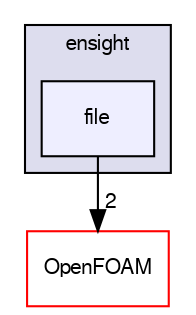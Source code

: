 digraph "src/conversion/ensight/file" {
  bgcolor=transparent;
  compound=true
  node [ fontsize="10", fontname="FreeSans"];
  edge [ labelfontsize="10", labelfontname="FreeSans"];
  subgraph clusterdir_ea557581701e2200716639a7a165012d {
    graph [ bgcolor="#ddddee", pencolor="black", label="ensight" fontname="FreeSans", fontsize="10", URL="dir_ea557581701e2200716639a7a165012d.html"]
  dir_a9c8a460bc385d97a3488e693ed6dcc1 [shape=box, label="file", style="filled", fillcolor="#eeeeff", pencolor="black", URL="dir_a9c8a460bc385d97a3488e693ed6dcc1.html"];
  }
  dir_c5473ff19b20e6ec4dfe5c310b3778a8 [shape=box label="OpenFOAM" color="red" URL="dir_c5473ff19b20e6ec4dfe5c310b3778a8.html"];
  dir_a9c8a460bc385d97a3488e693ed6dcc1->dir_c5473ff19b20e6ec4dfe5c310b3778a8 [headlabel="2", labeldistance=1.5 headhref="dir_000601_001706.html"];
}
